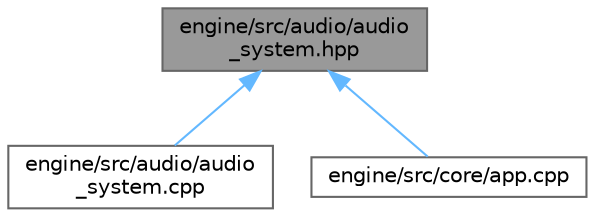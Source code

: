 digraph "engine/src/audio/audio_system.hpp"
{
 // LATEX_PDF_SIZE
  bgcolor="transparent";
  edge [fontname=Helvetica,fontsize=10,labelfontname=Helvetica,labelfontsize=10];
  node [fontname=Helvetica,fontsize=10,shape=box,height=0.2,width=0.4];
  Node1 [id="Node000001",label="engine/src/audio/audio\l_system.hpp",height=0.2,width=0.4,color="gray40", fillcolor="grey60", style="filled", fontcolor="black",tooltip=" "];
  Node1 -> Node2 [id="edge1_Node000001_Node000002",dir="back",color="steelblue1",style="solid",tooltip=" "];
  Node2 [id="Node000002",label="engine/src/audio/audio\l_system.cpp",height=0.2,width=0.4,color="grey40", fillcolor="white", style="filled",URL="$audio__system_8cpp.html",tooltip=" "];
  Node1 -> Node3 [id="edge2_Node000001_Node000003",dir="back",color="steelblue1",style="solid",tooltip=" "];
  Node3 [id="Node000003",label="engine/src/core/app.cpp",height=0.2,width=0.4,color="grey40", fillcolor="white", style="filled",URL="$app_8cpp.html",tooltip=" "];
}
